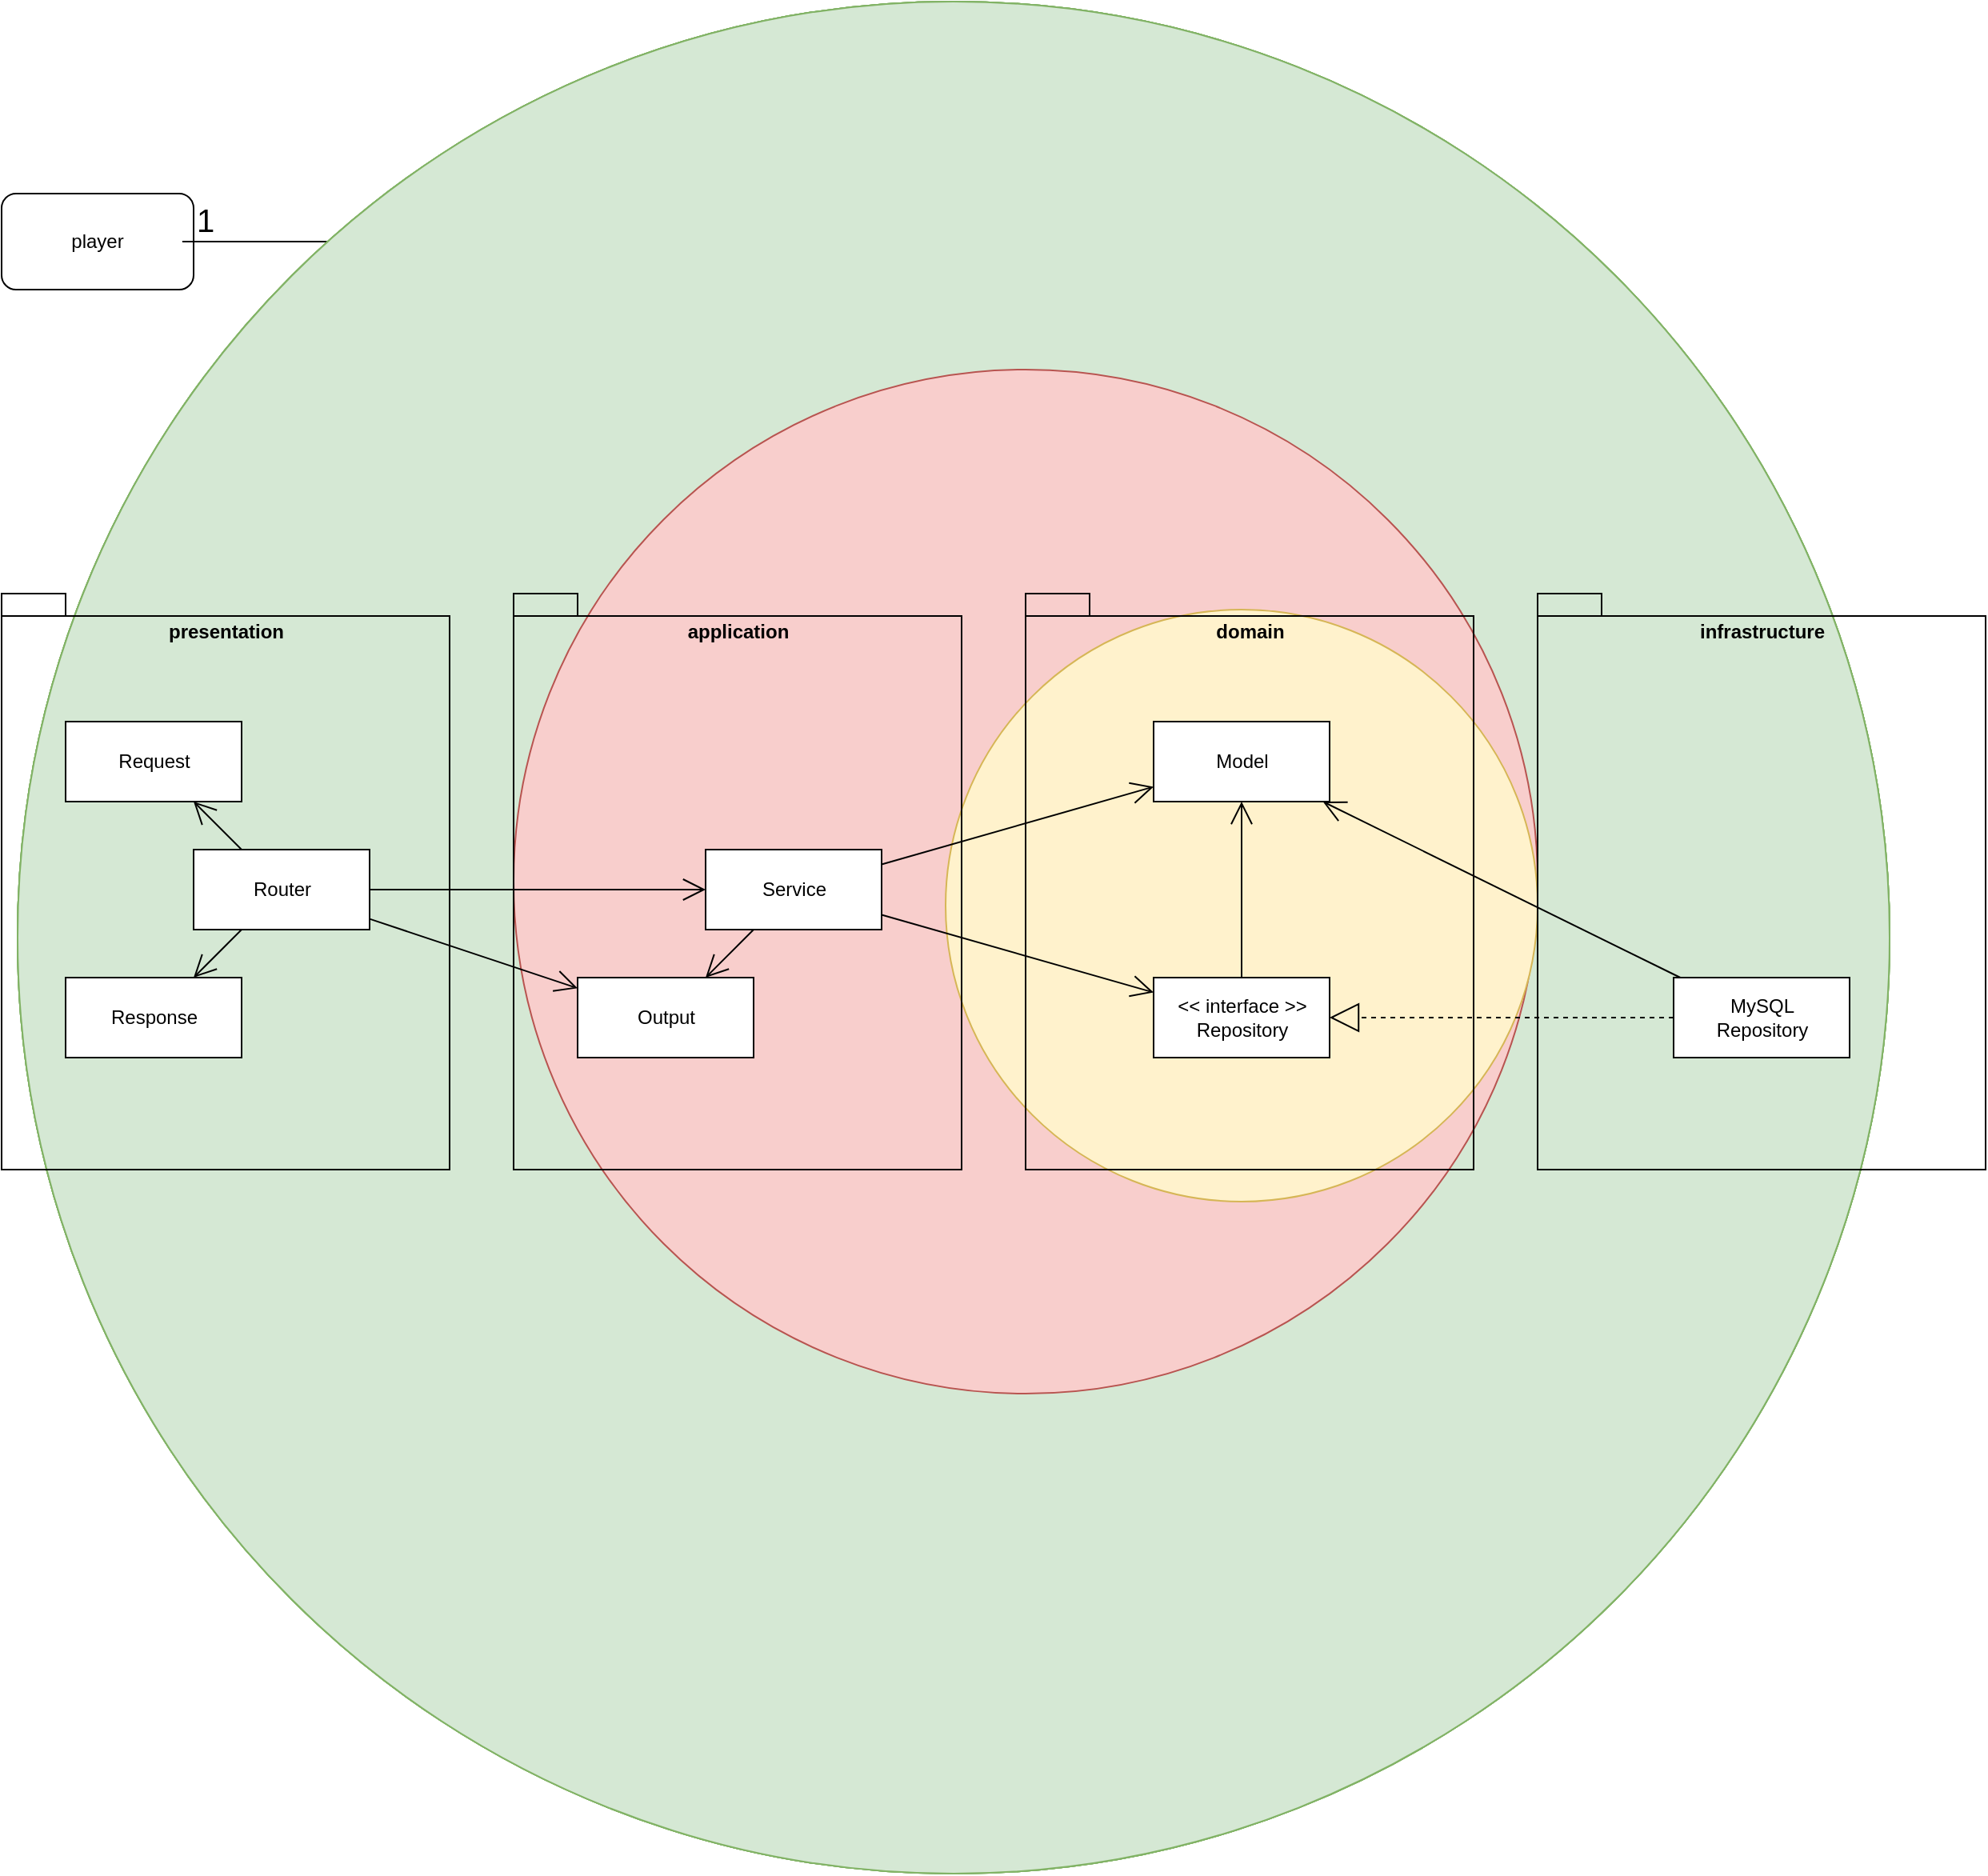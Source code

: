 <mxfile>
    <diagram id="ZFbX4tlXC18w0jeMoa2T" name="Page-1">
        <mxGraphModel dx="892" dy="299" grid="1" gridSize="10" guides="1" tooltips="1" connect="1" arrows="1" fold="1" page="1" pageScale="1" pageWidth="850" pageHeight="1100" math="0" shadow="0">
            <root>
                <mxCell id="0"/>
                <mxCell id="1" parent="0"/>
                <mxCell id="2" value="player" style="rounded=1;whiteSpace=wrap;html=1;" parent="1" vertex="1">
                    <mxGeometry x="10" y="130" width="120" height="60" as="geometry"/>
                </mxCell>
                <mxCell id="5" value="マス目" style="rounded=1;whiteSpace=wrap;html=1;" parent="1" vertex="1">
                    <mxGeometry x="850" y="210" width="120" height="60" as="geometry"/>
                </mxCell>
                <mxCell id="6" value="石" style="rounded=1;whiteSpace=wrap;html=1;" parent="1" vertex="1">
                    <mxGeometry x="850" y="320" width="120" height="60" as="geometry"/>
                </mxCell>
                <mxCell id="7" value="盤面" style="rounded=1;whiteSpace=wrap;html=1;" parent="1" vertex="1">
                    <mxGeometry x="620" y="210" width="120" height="60" as="geometry"/>
                </mxCell>
                <mxCell id="8" value="対戦（開始）" style="rounded=1;whiteSpace=wrap;html=1;" parent="1" vertex="1">
                    <mxGeometry x="250" y="130" width="120" height="60" as="geometry"/>
                </mxCell>
                <mxCell id="21" value="" style="edgeStyle=none;html=1;fontSize=20;endArrow=none;endFill=0;" parent="1" source="9" target="6" edge="1">
                    <mxGeometry relative="1" as="geometry"/>
                </mxCell>
                <mxCell id="9" value="白と黒がある" style="shape=note;whiteSpace=wrap;html=1;backgroundOutline=1;darkOpacity=0.05;fillColor=#ffe6cc;strokeColor=#d79b00;size=20;align=left;" parent="1" vertex="1">
                    <mxGeometry x="1000" y="310" width="110" height="80" as="geometry"/>
                </mxCell>
                <mxCell id="14" value="" style="endArrow=none;html=1;edgeStyle=orthogonalEdgeStyle;entryX=0;entryY=0.5;entryDx=0;entryDy=0;" parent="1" target="8" edge="1">
                    <mxGeometry relative="1" as="geometry">
                        <mxPoint x="130" y="160" as="sourcePoint"/>
                        <mxPoint x="280" y="190" as="targetPoint"/>
                        <Array as="points">
                            <mxPoint x="120" y="160"/>
                        </Array>
                    </mxGeometry>
                </mxCell>
                <mxCell id="15" value="1" style="edgeLabel;resizable=0;html=1;align=left;verticalAlign=bottom;fontSize=20;" parent="14" connectable="0" vertex="1">
                    <mxGeometry x="-1" relative="1" as="geometry"/>
                </mxCell>
                <mxCell id="16" value="&amp;nbsp;*&amp;nbsp;" style="edgeLabel;resizable=0;html=1;align=right;verticalAlign=bottom;fontStyle=1;fontSize=19;" parent="14" connectable="0" vertex="1">
                    <mxGeometry x="1" relative="1" as="geometry"/>
                </mxCell>
                <mxCell id="17" value="ターン" style="rounded=1;whiteSpace=wrap;html=1;" parent="1" vertex="1">
                    <mxGeometry x="440" y="130" width="120" height="60" as="geometry"/>
                </mxCell>
                <mxCell id="18" value="手" style="rounded=1;whiteSpace=wrap;html=1;" parent="1" vertex="1">
                    <mxGeometry x="630" y="50" width="120" height="60" as="geometry"/>
                </mxCell>
                <mxCell id="19" value="対戦結果" style="rounded=1;whiteSpace=wrap;html=1;" parent="1" vertex="1">
                    <mxGeometry x="250" y="280" width="120" height="60" as="geometry"/>
                </mxCell>
                <mxCell id="22" value="" style="endArrow=none;html=1;entryX=0.5;entryY=1;entryDx=0;entryDy=0;exitX=0.5;exitY=0;exitDx=0;exitDy=0;" parent="1" source="19" target="8" edge="1">
                    <mxGeometry relative="1" as="geometry">
                        <mxPoint x="200" y="230" as="sourcePoint"/>
                        <mxPoint x="320" y="230" as="targetPoint"/>
                    </mxGeometry>
                </mxCell>
                <mxCell id="23" value="0..1" style="edgeLabel;resizable=0;html=1;align=left;verticalAlign=bottom;fontSize=20;" parent="22" connectable="0" vertex="1">
                    <mxGeometry x="-1" relative="1" as="geometry"/>
                </mxCell>
                <mxCell id="24" value="1" style="edgeLabel;resizable=0;html=1;align=right;verticalAlign=bottom;fontStyle=1;fontSize=19;" parent="22" connectable="0" vertex="1">
                    <mxGeometry x="1" relative="1" as="geometry"/>
                </mxCell>
                <mxCell id="25" value="" style="endArrow=none;html=1;edgeStyle=orthogonalEdgeStyle;" parent="1" edge="1">
                    <mxGeometry relative="1" as="geometry">
                        <mxPoint x="380" y="160" as="sourcePoint"/>
                        <mxPoint x="440" y="160" as="targetPoint"/>
                        <Array as="points">
                            <mxPoint x="370" y="160"/>
                        </Array>
                    </mxGeometry>
                </mxCell>
                <mxCell id="26" value="1" style="edgeLabel;resizable=0;html=1;align=left;verticalAlign=bottom;fontSize=20;" parent="25" connectable="0" vertex="1">
                    <mxGeometry x="-1" relative="1" as="geometry"/>
                </mxCell>
                <mxCell id="27" value="&amp;nbsp;*&amp;nbsp;" style="edgeLabel;resizable=0;html=1;align=right;verticalAlign=bottom;fontStyle=1;fontSize=19;" parent="25" connectable="0" vertex="1">
                    <mxGeometry x="1" relative="1" as="geometry"/>
                </mxCell>
                <mxCell id="28" value="" style="endArrow=none;html=1;edgeStyle=orthogonalEdgeStyle;entryX=0;entryY=0.5;entryDx=0;entryDy=0;exitX=0.583;exitY=0;exitDx=0;exitDy=0;exitPerimeter=0;" parent="1" source="17" edge="1">
                    <mxGeometry relative="1" as="geometry">
                        <mxPoint x="510" y="79.55" as="sourcePoint"/>
                        <mxPoint x="630" y="79.55" as="targetPoint"/>
                        <Array as="points">
                            <mxPoint x="500" y="130"/>
                            <mxPoint x="500" y="80"/>
                        </Array>
                    </mxGeometry>
                </mxCell>
                <mxCell id="29" value="1" style="edgeLabel;resizable=0;html=1;align=left;verticalAlign=bottom;fontSize=20;" parent="28" connectable="0" vertex="1">
                    <mxGeometry x="-1" relative="1" as="geometry"/>
                </mxCell>
                <mxCell id="30" value="1&lt;span style=&quot;color: rgba(0, 0, 0, 0); font-family: monospace; font-size: 0px; font-weight: 400; text-align: start; background-color: rgb(251, 251, 251);&quot;&gt;%3CmxGraphModel%3E%3Croot%3E%3CmxCell%20id%3D%220%22%2F%3E%3CmxCell%20id%3D%221%22%20parent%3D%220%22%2F%3E%3CmxCell%20id%3D%222%22%20value%3D%22%22%20style%3D%22endArrow%3Dnone%3Bhtml%3D1%3BedgeStyle%3DorthogonalEdgeStyle%3BentryX%3D0%3BentryY%3D0.5%3BentryDx%3D0%3BentryDy%3D0%3B%22%20edge%3D%221%22%20parent%3D%221%22%3E%3CmxGeometry%20relative%3D%221%22%20as%3D%22geometry%22%3E%3CmxPoint%20x%3D%22130%22%20y%3D%22160%22%20as%3D%22sourcePoint%22%2F%3E%3CmxPoint%20x%3D%22250%22%20y%3D%22160%22%20as%3D%22targetPoint%22%2F%3E%3CArray%20as%3D%22points%22%3E%3CmxPoint%20x%3D%22120%22%20y%3D%22160%22%2F%3E%3C%2FArray%3E%3C%2FmxGeometry%3E%3C%2FmxCell%3E%3CmxCell%20id%3D%223%22%20value%3D%221%22%20style%3D%22edgeLabel%3Bresizable%3D0%3Bhtml%3D1%3Balign%3Dleft%3BverticalAlign%3Dbottom%3BfontSize%3D20%3B%22%20connectable%3D%220%22%20vertex%3D%221%22%20parent%3D%222%22%3E%3CmxGeometry%20x%3D%22-1%22%20relative%3D%221%22%20as%3D%22geometry%22%2F%3E%3C%2FmxCell%3E%3CmxCell%20id%3D%224%22%20value%3D%22%26amp%3Bnbsp%3B*%26amp%3Bnbsp%3B%22%20style%3D%22edgeLabel%3Bresizable%3D0%3Bhtml%3D1%3Balign%3Dright%3BverticalAlign%3Dbottom%3BfontStyle%3D1%3BfontSize%3D19%3B%22%20connectable%3D%220%22%20vertex%3D%221%22%20parent%3D%222%22%3E%3CmxGeometry%20x%3D%221%22%20relative%3D%221%22%20as%3D%22geometry%22%2F%3E%3C%2FmxCell%3E%3C%2Froot%3E%3C%2FmxGraphModel%3E&lt;/span&gt;" style="edgeLabel;resizable=0;html=1;align=right;verticalAlign=bottom;fontStyle=1;fontSize=19;" parent="28" connectable="0" vertex="1">
                    <mxGeometry x="1" relative="1" as="geometry"/>
                </mxCell>
                <mxCell id="31" value="" style="endArrow=none;html=1;edgeStyle=orthogonalEdgeStyle;entryX=0;entryY=0.5;entryDx=0;entryDy=0;exitX=0.5;exitY=1;exitDx=0;exitDy=0;" parent="1" source="17" edge="1">
                    <mxGeometry relative="1" as="geometry">
                        <mxPoint x="500" y="240" as="sourcePoint"/>
                        <mxPoint x="620" y="240" as="targetPoint"/>
                        <Array as="points">
                            <mxPoint x="490" y="190"/>
                            <mxPoint x="490" y="240"/>
                        </Array>
                    </mxGeometry>
                </mxCell>
                <mxCell id="32" value="1" style="edgeLabel;resizable=0;html=1;align=left;verticalAlign=bottom;fontSize=20;" parent="31" connectable="0" vertex="1">
                    <mxGeometry x="-1" relative="1" as="geometry"/>
                </mxCell>
                <mxCell id="33" value="1&lt;span style=&quot;color: rgba(0, 0, 0, 0); font-family: monospace; font-size: 0px; font-weight: 400; text-align: start; background-color: rgb(251, 251, 251);&quot;&gt;%3CmxGraphModel%3E%3Croot%3E%3CmxCell%20id%3D%220%22%2F%3E%3CmxCell%20id%3D%221%22%20parent%3D%220%22%2F%3E%3CmxCell%20id%3D%222%22%20value%3D%22%22%20style%3D%22endArrow%3Dnone%3Bhtml%3D1%3BedgeStyle%3DorthogonalEdgeStyle%3BentryX%3D0%3BentryY%3D0.5%3BentryDx%3D0%3BentryDy%3D0%3B%22%20edge%3D%221%22%20parent%3D%221%22%3E%3CmxGeometry%20relative%3D%221%22%20as%3D%22geometry%22%3E%3CmxPoint%20x%3D%22130%22%20y%3D%22160%22%20as%3D%22sourcePoint%22%2F%3E%3CmxPoint%20x%3D%22250%22%20y%3D%22160%22%20as%3D%22targetPoint%22%2F%3E%3CArray%20as%3D%22points%22%3E%3CmxPoint%20x%3D%22120%22%20y%3D%22160%22%2F%3E%3C%2FArray%3E%3C%2FmxGeometry%3E%3C%2FmxCell%3E%3CmxCell%20id%3D%223%22%20value%3D%221%22%20style%3D%22edgeLabel%3Bresizable%3D0%3Bhtml%3D1%3Balign%3Dleft%3BverticalAlign%3Dbottom%3BfontSize%3D20%3B%22%20connectable%3D%220%22%20vertex%3D%221%22%20parent%3D%222%22%3E%3CmxGeometry%20x%3D%22-1%22%20relative%3D%221%22%20as%3D%22geometry%22%2F%3E%3C%2FmxCell%3E%3CmxCell%20id%3D%224%22%20value%3D%22%26amp%3Bnbsp%3B*%26amp%3Bnbsp%3B%22%20style%3D%22edgeLabel%3Bresizable%3D0%3Bhtml%3D1%3Balign%3Dright%3BverticalAlign%3Dbottom%3BfontStyle%3D1%3BfontSize%3D19%3B%22%20connectable%3D%220%22%20vertex%3D%221%22%20parent%3D%222%22%3E%3CmxGeometry%20x%3D%221%22%20relative%3D%221%22%20as%3D%22geometry%22%2F%3E%3C%2FmxCell%3E%3C%2Froot%3E%3C%2FmxGraphModel%3E&lt;/span&gt;" style="edgeLabel;resizable=0;html=1;align=right;verticalAlign=bottom;fontStyle=1;fontSize=19;" parent="31" connectable="0" vertex="1">
                    <mxGeometry x="1" relative="1" as="geometry"/>
                </mxCell>
                <mxCell id="34" value="" style="endArrow=none;html=1;edgeStyle=orthogonalEdgeStyle;exitX=1;exitY=0.5;exitDx=0;exitDy=0;" parent="1" source="7" edge="1">
                    <mxGeometry relative="1" as="geometry">
                        <mxPoint x="750" y="250" as="sourcePoint"/>
                        <mxPoint x="850" y="250" as="targetPoint"/>
                        <Array as="points">
                            <mxPoint x="740" y="250"/>
                            <mxPoint x="850" y="250"/>
                        </Array>
                    </mxGeometry>
                </mxCell>
                <mxCell id="35" value="1" style="edgeLabel;resizable=0;html=1;align=left;verticalAlign=bottom;fontSize=20;" parent="34" connectable="0" vertex="1">
                    <mxGeometry x="-1" relative="1" as="geometry"/>
                </mxCell>
                <mxCell id="36" value="&amp;nbsp;*&amp;nbsp;" style="edgeLabel;resizable=0;html=1;align=right;verticalAlign=bottom;fontStyle=1;fontSize=19;" parent="34" connectable="0" vertex="1">
                    <mxGeometry x="1" relative="1" as="geometry"/>
                </mxCell>
                <mxCell id="37" value="" style="endArrow=none;html=1;entryX=0.5;entryY=0;entryDx=0;entryDy=0;exitX=0.5;exitY=1;exitDx=0;exitDy=0;" parent="1" source="5" target="6" edge="1">
                    <mxGeometry relative="1" as="geometry">
                        <mxPoint x="850" y="300" as="sourcePoint"/>
                        <mxPoint x="970" y="300" as="targetPoint"/>
                    </mxGeometry>
                </mxCell>
                <mxCell id="38" value="1" style="edgeLabel;resizable=0;html=1;align=left;verticalAlign=bottom;fontSize=20;" parent="37" connectable="0" vertex="1">
                    <mxGeometry x="-1" relative="1" as="geometry"/>
                </mxCell>
                <mxCell id="39" value="&amp;nbsp;*&amp;nbsp;" style="edgeLabel;resizable=0;html=1;align=right;verticalAlign=bottom;fontStyle=1;fontSize=19;" parent="37" connectable="0" vertex="1">
                    <mxGeometry x="1" relative="1" as="geometry"/>
                </mxCell>
                <mxCell id="40" value="" style="ellipse;whiteSpace=wrap;html=1;aspect=fixed;fillColor=#d5e8d4;strokeColor=#82b366;" vertex="1" parent="1">
                    <mxGeometry x="20" y="10" width="1170" height="1170" as="geometry"/>
                </mxCell>
                <mxCell id="41" value="" style="ellipse;whiteSpace=wrap;html=1;aspect=fixed;fillColor=#f8cecc;strokeColor=#b85450;" vertex="1" parent="1">
                    <mxGeometry x="330" y="240" width="640" height="640" as="geometry"/>
                </mxCell>
                <mxCell id="42" value="" style="ellipse;whiteSpace=wrap;html=1;aspect=fixed;fillColor=#fff2cc;strokeColor=#d6b656;" vertex="1" parent="1">
                    <mxGeometry x="600" y="390" width="370" height="370" as="geometry"/>
                </mxCell>
                <mxCell id="43" value="domain" style="shape=folder;fontStyle=1;spacingTop=10;tabWidth=40;tabHeight=14;tabPosition=left;html=1;verticalAlign=top;fillColor=none;" vertex="1" parent="1">
                    <mxGeometry x="650" y="380" width="280" height="360" as="geometry"/>
                </mxCell>
                <mxCell id="44" value="presentation" style="shape=folder;fontStyle=1;spacingTop=10;tabWidth=40;tabHeight=14;tabPosition=left;html=1;verticalAlign=top;fillColor=none;" vertex="1" parent="1">
                    <mxGeometry x="10" y="380" width="280" height="360" as="geometry"/>
                </mxCell>
                <mxCell id="45" value="application" style="shape=folder;fontStyle=1;spacingTop=10;tabWidth=40;tabHeight=14;tabPosition=left;html=1;verticalAlign=top;fillColor=none;" vertex="1" parent="1">
                    <mxGeometry x="330" y="380" width="280" height="360" as="geometry"/>
                </mxCell>
                <mxCell id="46" value="infrastructure" style="shape=folder;fontStyle=1;spacingTop=10;tabWidth=40;tabHeight=14;tabPosition=left;html=1;verticalAlign=top;fillColor=none;" vertex="1" parent="1">
                    <mxGeometry x="970" y="380" width="280" height="360" as="geometry"/>
                </mxCell>
                <mxCell id="47" value="Router" style="html=1;" vertex="1" parent="1">
                    <mxGeometry x="130" y="540" width="110" height="50" as="geometry"/>
                </mxCell>
                <mxCell id="48" value="Request" style="html=1;" vertex="1" parent="1">
                    <mxGeometry x="50" y="460" width="110" height="50" as="geometry"/>
                </mxCell>
                <mxCell id="49" value="Response" style="html=1;" vertex="1" parent="1">
                    <mxGeometry x="50" y="620" width="110" height="50" as="geometry"/>
                </mxCell>
                <mxCell id="50" value="Service" style="html=1;" vertex="1" parent="1">
                    <mxGeometry x="450" y="540" width="110" height="50" as="geometry"/>
                </mxCell>
                <mxCell id="51" value="Output" style="html=1;" vertex="1" parent="1">
                    <mxGeometry x="370" y="620" width="110" height="50" as="geometry"/>
                </mxCell>
                <mxCell id="52" value="" style="endArrow=open;endFill=1;endSize=12;html=1;" edge="1" parent="1" source="47" target="48">
                    <mxGeometry width="160" relative="1" as="geometry">
                        <mxPoint x="350" y="640" as="sourcePoint"/>
                        <mxPoint x="510" y="640" as="targetPoint"/>
                    </mxGeometry>
                </mxCell>
                <mxCell id="53" value="" style="endArrow=open;endFill=1;endSize=12;html=1;" edge="1" parent="1" source="47" target="49">
                    <mxGeometry width="160" relative="1" as="geometry">
                        <mxPoint x="155.556" y="560" as="sourcePoint"/>
                        <mxPoint x="124.444" y="520" as="targetPoint"/>
                    </mxGeometry>
                </mxCell>
                <mxCell id="54" value="" style="endArrow=open;endFill=1;endSize=12;html=1;" edge="1" parent="1" source="47" target="50">
                    <mxGeometry width="160" relative="1" as="geometry">
                        <mxPoint x="156.818" y="610" as="sourcePoint"/>
                        <mxPoint x="113.182" y="670" as="targetPoint"/>
                    </mxGeometry>
                </mxCell>
                <mxCell id="55" value="" style="endArrow=open;endFill=1;endSize=12;html=1;" edge="1" parent="1" source="47" target="51">
                    <mxGeometry width="160" relative="1" as="geometry">
                        <mxPoint x="230" y="583.382" as="sourcePoint"/>
                        <mxPoint x="460" y="576.618" as="targetPoint"/>
                    </mxGeometry>
                </mxCell>
                <mxCell id="56" value="" style="endArrow=open;endFill=1;endSize=12;html=1;" edge="1" parent="1" source="50" target="51">
                    <mxGeometry width="160" relative="1" as="geometry">
                        <mxPoint x="230" y="607.917" as="sourcePoint"/>
                        <mxPoint x="360" y="662.083" as="targetPoint"/>
                    </mxGeometry>
                </mxCell>
                <mxCell id="57" value="" style="endArrow=open;endFill=1;endSize=12;html=1;" edge="1" parent="1" source="50" target="61">
                    <mxGeometry width="160" relative="1" as="geometry">
                        <mxPoint x="570" y="597.407" as="sourcePoint"/>
                        <mxPoint x="730" y="662.593" as="targetPoint"/>
                    </mxGeometry>
                </mxCell>
                <mxCell id="58" value="Model" style="html=1;" vertex="1" parent="1">
                    <mxGeometry x="730" y="460" width="110" height="50" as="geometry"/>
                </mxCell>
                <mxCell id="59" value="" style="endArrow=open;endFill=1;endSize=12;html=1;" edge="1" parent="1" source="50" target="58">
                    <mxGeometry width="160" relative="1" as="geometry">
                        <mxPoint x="570" y="582.857" as="sourcePoint"/>
                        <mxPoint x="1020" y="647.143" as="targetPoint"/>
                    </mxGeometry>
                </mxCell>
                <mxCell id="60" value="MySQL&lt;br&gt;Repository" style="html=1;" vertex="1" parent="1">
                    <mxGeometry x="1055" y="620" width="110" height="50" as="geometry"/>
                </mxCell>
                <mxCell id="61" value="&amp;lt;&amp;lt; interface &amp;gt;&amp;gt;&lt;br&gt;Repository" style="html=1;" vertex="1" parent="1">
                    <mxGeometry x="730" y="620" width="110" height="50" as="geometry"/>
                </mxCell>
                <mxCell id="62" value="" style="endArrow=open;endFill=1;endSize=12;html=1;" edge="1" parent="1" source="61" target="58">
                    <mxGeometry width="160" relative="1" as="geometry">
                        <mxPoint x="1020" y="495" as="sourcePoint"/>
                        <mxPoint x="850" y="495" as="targetPoint"/>
                    </mxGeometry>
                </mxCell>
                <mxCell id="63" value="" style="endArrow=block;endSize=16;endFill=0;html=1;dashed=1;" edge="1" parent="1" source="60" target="61">
                    <mxGeometry width="160" relative="1" as="geometry">
                        <mxPoint x="720" y="540" as="sourcePoint"/>
                        <mxPoint x="880" y="540" as="targetPoint"/>
                    </mxGeometry>
                </mxCell>
                <mxCell id="64" value="" style="endArrow=open;endFill=1;endSize=12;html=1;" edge="1" parent="1" source="60" target="58">
                    <mxGeometry width="160" relative="1" as="geometry">
                        <mxPoint x="795" y="630" as="sourcePoint"/>
                        <mxPoint x="795" y="520" as="targetPoint"/>
                    </mxGeometry>
                </mxCell>
                <mxCell id="65" value="" style="ellipse;whiteSpace=wrap;html=1;aspect=fixed;fillColor=#d5e8d4;strokeColor=#82b366;" vertex="1" parent="1">
                    <mxGeometry x="20" y="10" width="1170" height="1170" as="geometry"/>
                </mxCell>
                <mxCell id="66" value="" style="ellipse;whiteSpace=wrap;html=1;aspect=fixed;fillColor=#f8cecc;strokeColor=#b85450;" vertex="1" parent="1">
                    <mxGeometry x="330" y="240" width="640" height="640" as="geometry"/>
                </mxCell>
                <mxCell id="67" value="" style="ellipse;whiteSpace=wrap;html=1;aspect=fixed;fillColor=#fff2cc;strokeColor=#d6b656;" vertex="1" parent="1">
                    <mxGeometry x="600" y="390" width="370" height="370" as="geometry"/>
                </mxCell>
                <mxCell id="68" value="domain" style="shape=folder;fontStyle=1;spacingTop=10;tabWidth=40;tabHeight=14;tabPosition=left;html=1;verticalAlign=top;fillColor=none;" vertex="1" parent="1">
                    <mxGeometry x="650" y="380" width="280" height="360" as="geometry"/>
                </mxCell>
                <mxCell id="69" value="presentation" style="shape=folder;fontStyle=1;spacingTop=10;tabWidth=40;tabHeight=14;tabPosition=left;html=1;verticalAlign=top;fillColor=none;" vertex="1" parent="1">
                    <mxGeometry x="10" y="380" width="280" height="360" as="geometry"/>
                </mxCell>
                <mxCell id="70" value="application" style="shape=folder;fontStyle=1;spacingTop=10;tabWidth=40;tabHeight=14;tabPosition=left;html=1;verticalAlign=top;fillColor=none;" vertex="1" parent="1">
                    <mxGeometry x="330" y="380" width="280" height="360" as="geometry"/>
                </mxCell>
                <mxCell id="71" value="infrastructure" style="shape=folder;fontStyle=1;spacingTop=10;tabWidth=40;tabHeight=14;tabPosition=left;html=1;verticalAlign=top;fillColor=none;" vertex="1" parent="1">
                    <mxGeometry x="970" y="380" width="280" height="360" as="geometry"/>
                </mxCell>
                <mxCell id="72" value="Router" style="html=1;" vertex="1" parent="1">
                    <mxGeometry x="130" y="540" width="110" height="50" as="geometry"/>
                </mxCell>
                <mxCell id="73" value="Request" style="html=1;" vertex="1" parent="1">
                    <mxGeometry x="50" y="460" width="110" height="50" as="geometry"/>
                </mxCell>
                <mxCell id="74" value="Response" style="html=1;" vertex="1" parent="1">
                    <mxGeometry x="50" y="620" width="110" height="50" as="geometry"/>
                </mxCell>
                <mxCell id="75" value="Service" style="html=1;" vertex="1" parent="1">
                    <mxGeometry x="450" y="540" width="110" height="50" as="geometry"/>
                </mxCell>
                <mxCell id="76" value="Output" style="html=1;" vertex="1" parent="1">
                    <mxGeometry x="370" y="620" width="110" height="50" as="geometry"/>
                </mxCell>
                <mxCell id="77" value="" style="endArrow=open;endFill=1;endSize=12;html=1;" edge="1" parent="1" source="72" target="73">
                    <mxGeometry width="160" relative="1" as="geometry">
                        <mxPoint x="350" y="640" as="sourcePoint"/>
                        <mxPoint x="510" y="640" as="targetPoint"/>
                    </mxGeometry>
                </mxCell>
                <mxCell id="78" value="" style="endArrow=open;endFill=1;endSize=12;html=1;" edge="1" parent="1" source="72" target="74">
                    <mxGeometry width="160" relative="1" as="geometry">
                        <mxPoint x="155.556" y="560" as="sourcePoint"/>
                        <mxPoint x="124.444" y="520" as="targetPoint"/>
                    </mxGeometry>
                </mxCell>
                <mxCell id="79" value="" style="endArrow=open;endFill=1;endSize=12;html=1;" edge="1" parent="1" source="72" target="75">
                    <mxGeometry width="160" relative="1" as="geometry">
                        <mxPoint x="156.818" y="610" as="sourcePoint"/>
                        <mxPoint x="113.182" y="670" as="targetPoint"/>
                    </mxGeometry>
                </mxCell>
                <mxCell id="80" value="" style="endArrow=open;endFill=1;endSize=12;html=1;" edge="1" parent="1" source="72" target="76">
                    <mxGeometry width="160" relative="1" as="geometry">
                        <mxPoint x="230" y="583.382" as="sourcePoint"/>
                        <mxPoint x="460" y="576.618" as="targetPoint"/>
                    </mxGeometry>
                </mxCell>
                <mxCell id="81" value="" style="endArrow=open;endFill=1;endSize=12;html=1;" edge="1" parent="1" source="75" target="76">
                    <mxGeometry width="160" relative="1" as="geometry">
                        <mxPoint x="230" y="607.917" as="sourcePoint"/>
                        <mxPoint x="360" y="662.083" as="targetPoint"/>
                    </mxGeometry>
                </mxCell>
                <mxCell id="82" value="" style="endArrow=open;endFill=1;endSize=12;html=1;" edge="1" parent="1" source="75" target="86">
                    <mxGeometry width="160" relative="1" as="geometry">
                        <mxPoint x="570" y="597.407" as="sourcePoint"/>
                        <mxPoint x="730" y="662.593" as="targetPoint"/>
                    </mxGeometry>
                </mxCell>
                <mxCell id="83" value="Model" style="html=1;" vertex="1" parent="1">
                    <mxGeometry x="730" y="460" width="110" height="50" as="geometry"/>
                </mxCell>
                <mxCell id="84" value="" style="endArrow=open;endFill=1;endSize=12;html=1;" edge="1" parent="1" source="75" target="83">
                    <mxGeometry width="160" relative="1" as="geometry">
                        <mxPoint x="570" y="582.857" as="sourcePoint"/>
                        <mxPoint x="1020" y="647.143" as="targetPoint"/>
                    </mxGeometry>
                </mxCell>
                <mxCell id="85" value="MySQL&lt;br&gt;Repository" style="html=1;" vertex="1" parent="1">
                    <mxGeometry x="1055" y="620" width="110" height="50" as="geometry"/>
                </mxCell>
                <mxCell id="86" value="&amp;lt;&amp;lt; interface &amp;gt;&amp;gt;&lt;br&gt;Repository" style="html=1;" vertex="1" parent="1">
                    <mxGeometry x="730" y="620" width="110" height="50" as="geometry"/>
                </mxCell>
                <mxCell id="87" value="" style="endArrow=open;endFill=1;endSize=12;html=1;" edge="1" parent="1" source="86" target="83">
                    <mxGeometry width="160" relative="1" as="geometry">
                        <mxPoint x="1020" y="495" as="sourcePoint"/>
                        <mxPoint x="850" y="495" as="targetPoint"/>
                    </mxGeometry>
                </mxCell>
                <mxCell id="88" value="" style="endArrow=block;endSize=16;endFill=0;html=1;dashed=1;" edge="1" parent="1" source="85" target="86">
                    <mxGeometry width="160" relative="1" as="geometry">
                        <mxPoint x="720" y="540" as="sourcePoint"/>
                        <mxPoint x="880" y="540" as="targetPoint"/>
                    </mxGeometry>
                </mxCell>
                <mxCell id="89" value="" style="endArrow=open;endFill=1;endSize=12;html=1;" edge="1" parent="1" source="85" target="83">
                    <mxGeometry width="160" relative="1" as="geometry">
                        <mxPoint x="795" y="630" as="sourcePoint"/>
                        <mxPoint x="795" y="520" as="targetPoint"/>
                    </mxGeometry>
                </mxCell>
                <mxCell id="90" value="" style="ellipse;whiteSpace=wrap;html=1;aspect=fixed;fillColor=#d5e8d4;strokeColor=#82b366;" vertex="1" parent="1">
                    <mxGeometry x="20" y="10" width="1170" height="1170" as="geometry"/>
                </mxCell>
                <mxCell id="91" value="" style="ellipse;whiteSpace=wrap;html=1;aspect=fixed;fillColor=#f8cecc;strokeColor=#b85450;" vertex="1" parent="1">
                    <mxGeometry x="330" y="240" width="640" height="640" as="geometry"/>
                </mxCell>
                <mxCell id="92" value="" style="ellipse;whiteSpace=wrap;html=1;aspect=fixed;fillColor=#fff2cc;strokeColor=#d6b656;" vertex="1" parent="1">
                    <mxGeometry x="600" y="390" width="370" height="370" as="geometry"/>
                </mxCell>
                <mxCell id="93" value="domain" style="shape=folder;fontStyle=1;spacingTop=10;tabWidth=40;tabHeight=14;tabPosition=left;html=1;verticalAlign=top;fillColor=none;" vertex="1" parent="1">
                    <mxGeometry x="650" y="380" width="280" height="360" as="geometry"/>
                </mxCell>
                <mxCell id="94" value="presentation" style="shape=folder;fontStyle=1;spacingTop=10;tabWidth=40;tabHeight=14;tabPosition=left;html=1;verticalAlign=top;fillColor=none;" vertex="1" parent="1">
                    <mxGeometry x="10" y="380" width="280" height="360" as="geometry"/>
                </mxCell>
                <mxCell id="95" value="application" style="shape=folder;fontStyle=1;spacingTop=10;tabWidth=40;tabHeight=14;tabPosition=left;html=1;verticalAlign=top;fillColor=none;" vertex="1" parent="1">
                    <mxGeometry x="330" y="380" width="280" height="360" as="geometry"/>
                </mxCell>
                <mxCell id="96" value="infrastructure" style="shape=folder;fontStyle=1;spacingTop=10;tabWidth=40;tabHeight=14;tabPosition=left;html=1;verticalAlign=top;fillColor=none;" vertex="1" parent="1">
                    <mxGeometry x="970" y="380" width="280" height="360" as="geometry"/>
                </mxCell>
                <mxCell id="97" value="Router" style="html=1;" vertex="1" parent="1">
                    <mxGeometry x="130" y="540" width="110" height="50" as="geometry"/>
                </mxCell>
                <mxCell id="98" value="Request" style="html=1;" vertex="1" parent="1">
                    <mxGeometry x="50" y="460" width="110" height="50" as="geometry"/>
                </mxCell>
                <mxCell id="99" value="Response" style="html=1;" vertex="1" parent="1">
                    <mxGeometry x="50" y="620" width="110" height="50" as="geometry"/>
                </mxCell>
                <mxCell id="100" value="Service" style="html=1;" vertex="1" parent="1">
                    <mxGeometry x="450" y="540" width="110" height="50" as="geometry"/>
                </mxCell>
                <mxCell id="101" value="Output" style="html=1;" vertex="1" parent="1">
                    <mxGeometry x="370" y="620" width="110" height="50" as="geometry"/>
                </mxCell>
                <mxCell id="102" value="" style="endArrow=open;endFill=1;endSize=12;html=1;" edge="1" parent="1" source="97" target="98">
                    <mxGeometry width="160" relative="1" as="geometry">
                        <mxPoint x="350" y="640" as="sourcePoint"/>
                        <mxPoint x="510" y="640" as="targetPoint"/>
                    </mxGeometry>
                </mxCell>
                <mxCell id="103" value="" style="endArrow=open;endFill=1;endSize=12;html=1;" edge="1" parent="1" source="97" target="99">
                    <mxGeometry width="160" relative="1" as="geometry">
                        <mxPoint x="155.556" y="560" as="sourcePoint"/>
                        <mxPoint x="124.444" y="520" as="targetPoint"/>
                    </mxGeometry>
                </mxCell>
                <mxCell id="104" value="" style="endArrow=open;endFill=1;endSize=12;html=1;" edge="1" parent="1" source="97" target="100">
                    <mxGeometry width="160" relative="1" as="geometry">
                        <mxPoint x="156.818" y="610" as="sourcePoint"/>
                        <mxPoint x="113.182" y="670" as="targetPoint"/>
                    </mxGeometry>
                </mxCell>
                <mxCell id="105" value="" style="endArrow=open;endFill=1;endSize=12;html=1;" edge="1" parent="1" source="97" target="101">
                    <mxGeometry width="160" relative="1" as="geometry">
                        <mxPoint x="230" y="583.382" as="sourcePoint"/>
                        <mxPoint x="460" y="576.618" as="targetPoint"/>
                    </mxGeometry>
                </mxCell>
                <mxCell id="106" value="" style="endArrow=open;endFill=1;endSize=12;html=1;" edge="1" parent="1" source="100" target="101">
                    <mxGeometry width="160" relative="1" as="geometry">
                        <mxPoint x="230" y="607.917" as="sourcePoint"/>
                        <mxPoint x="360" y="662.083" as="targetPoint"/>
                    </mxGeometry>
                </mxCell>
                <mxCell id="107" value="" style="endArrow=open;endFill=1;endSize=12;html=1;" edge="1" parent="1" source="100" target="111">
                    <mxGeometry width="160" relative="1" as="geometry">
                        <mxPoint x="570" y="597.407" as="sourcePoint"/>
                        <mxPoint x="730" y="662.593" as="targetPoint"/>
                    </mxGeometry>
                </mxCell>
                <mxCell id="108" value="Model" style="html=1;" vertex="1" parent="1">
                    <mxGeometry x="730" y="460" width="110" height="50" as="geometry"/>
                </mxCell>
                <mxCell id="109" value="" style="endArrow=open;endFill=1;endSize=12;html=1;" edge="1" parent="1" source="100" target="108">
                    <mxGeometry width="160" relative="1" as="geometry">
                        <mxPoint x="570" y="582.857" as="sourcePoint"/>
                        <mxPoint x="1020" y="647.143" as="targetPoint"/>
                    </mxGeometry>
                </mxCell>
                <mxCell id="110" value="MySQL&lt;br&gt;Repository" style="html=1;" vertex="1" parent="1">
                    <mxGeometry x="1055" y="620" width="110" height="50" as="geometry"/>
                </mxCell>
                <mxCell id="111" value="&amp;lt;&amp;lt; interface &amp;gt;&amp;gt;&lt;br&gt;Repository" style="html=1;" vertex="1" parent="1">
                    <mxGeometry x="730" y="620" width="110" height="50" as="geometry"/>
                </mxCell>
                <mxCell id="112" value="" style="endArrow=open;endFill=1;endSize=12;html=1;" edge="1" parent="1" source="111" target="108">
                    <mxGeometry width="160" relative="1" as="geometry">
                        <mxPoint x="1020" y="495" as="sourcePoint"/>
                        <mxPoint x="850" y="495" as="targetPoint"/>
                    </mxGeometry>
                </mxCell>
                <mxCell id="113" value="" style="endArrow=block;endSize=16;endFill=0;html=1;dashed=1;" edge="1" parent="1" source="110" target="111">
                    <mxGeometry width="160" relative="1" as="geometry">
                        <mxPoint x="720" y="540" as="sourcePoint"/>
                        <mxPoint x="880" y="540" as="targetPoint"/>
                    </mxGeometry>
                </mxCell>
                <mxCell id="114" value="" style="endArrow=open;endFill=1;endSize=12;html=1;" edge="1" parent="1" source="110" target="108">
                    <mxGeometry width="160" relative="1" as="geometry">
                        <mxPoint x="795" y="630" as="sourcePoint"/>
                        <mxPoint x="795" y="520" as="targetPoint"/>
                    </mxGeometry>
                </mxCell>
                <mxCell id="115" value="" style="ellipse;whiteSpace=wrap;html=1;aspect=fixed;fillColor=#d5e8d4;strokeColor=#82b366;" vertex="1" parent="1">
                    <mxGeometry x="20" y="10" width="1170" height="1170" as="geometry"/>
                </mxCell>
                <mxCell id="116" value="" style="ellipse;whiteSpace=wrap;html=1;aspect=fixed;fillColor=#f8cecc;strokeColor=#b85450;" vertex="1" parent="1">
                    <mxGeometry x="330" y="240" width="640" height="640" as="geometry"/>
                </mxCell>
                <mxCell id="117" value="" style="ellipse;whiteSpace=wrap;html=1;aspect=fixed;fillColor=#fff2cc;strokeColor=#d6b656;" vertex="1" parent="1">
                    <mxGeometry x="600" y="390" width="370" height="370" as="geometry"/>
                </mxCell>
                <mxCell id="118" value="domain" style="shape=folder;fontStyle=1;spacingTop=10;tabWidth=40;tabHeight=14;tabPosition=left;html=1;verticalAlign=top;fillColor=none;" vertex="1" parent="1">
                    <mxGeometry x="650" y="380" width="280" height="360" as="geometry"/>
                </mxCell>
                <mxCell id="119" value="presentation" style="shape=folder;fontStyle=1;spacingTop=10;tabWidth=40;tabHeight=14;tabPosition=left;html=1;verticalAlign=top;fillColor=none;" vertex="1" parent="1">
                    <mxGeometry x="10" y="380" width="280" height="360" as="geometry"/>
                </mxCell>
                <mxCell id="120" value="application" style="shape=folder;fontStyle=1;spacingTop=10;tabWidth=40;tabHeight=14;tabPosition=left;html=1;verticalAlign=top;fillColor=none;" vertex="1" parent="1">
                    <mxGeometry x="330" y="380" width="280" height="360" as="geometry"/>
                </mxCell>
                <mxCell id="121" value="infrastructure" style="shape=folder;fontStyle=1;spacingTop=10;tabWidth=40;tabHeight=14;tabPosition=left;html=1;verticalAlign=top;fillColor=none;" vertex="1" parent="1">
                    <mxGeometry x="970" y="380" width="280" height="360" as="geometry"/>
                </mxCell>
                <mxCell id="122" value="Router" style="html=1;" vertex="1" parent="1">
                    <mxGeometry x="130" y="540" width="110" height="50" as="geometry"/>
                </mxCell>
                <mxCell id="123" value="Request" style="html=1;" vertex="1" parent="1">
                    <mxGeometry x="50" y="460" width="110" height="50" as="geometry"/>
                </mxCell>
                <mxCell id="124" value="Response" style="html=1;" vertex="1" parent="1">
                    <mxGeometry x="50" y="620" width="110" height="50" as="geometry"/>
                </mxCell>
                <mxCell id="125" value="Service" style="html=1;" vertex="1" parent="1">
                    <mxGeometry x="450" y="540" width="110" height="50" as="geometry"/>
                </mxCell>
                <mxCell id="126" value="Output" style="html=1;" vertex="1" parent="1">
                    <mxGeometry x="370" y="620" width="110" height="50" as="geometry"/>
                </mxCell>
                <mxCell id="127" value="" style="endArrow=open;endFill=1;endSize=12;html=1;" edge="1" parent="1" source="122" target="123">
                    <mxGeometry width="160" relative="1" as="geometry">
                        <mxPoint x="350" y="640" as="sourcePoint"/>
                        <mxPoint x="510" y="640" as="targetPoint"/>
                    </mxGeometry>
                </mxCell>
                <mxCell id="128" value="" style="endArrow=open;endFill=1;endSize=12;html=1;" edge="1" parent="1" source="122" target="124">
                    <mxGeometry width="160" relative="1" as="geometry">
                        <mxPoint x="155.556" y="560" as="sourcePoint"/>
                        <mxPoint x="124.444" y="520" as="targetPoint"/>
                    </mxGeometry>
                </mxCell>
                <mxCell id="129" value="" style="endArrow=open;endFill=1;endSize=12;html=1;" edge="1" parent="1" source="122" target="125">
                    <mxGeometry width="160" relative="1" as="geometry">
                        <mxPoint x="156.818" y="610" as="sourcePoint"/>
                        <mxPoint x="113.182" y="670" as="targetPoint"/>
                    </mxGeometry>
                </mxCell>
                <mxCell id="130" value="" style="endArrow=open;endFill=1;endSize=12;html=1;" edge="1" parent="1" source="122" target="126">
                    <mxGeometry width="160" relative="1" as="geometry">
                        <mxPoint x="230" y="583.382" as="sourcePoint"/>
                        <mxPoint x="460" y="576.618" as="targetPoint"/>
                    </mxGeometry>
                </mxCell>
                <mxCell id="131" value="" style="endArrow=open;endFill=1;endSize=12;html=1;" edge="1" parent="1" source="125" target="126">
                    <mxGeometry width="160" relative="1" as="geometry">
                        <mxPoint x="230" y="607.917" as="sourcePoint"/>
                        <mxPoint x="360" y="662.083" as="targetPoint"/>
                    </mxGeometry>
                </mxCell>
                <mxCell id="132" value="" style="endArrow=open;endFill=1;endSize=12;html=1;" edge="1" parent="1" source="125" target="136">
                    <mxGeometry width="160" relative="1" as="geometry">
                        <mxPoint x="570" y="597.407" as="sourcePoint"/>
                        <mxPoint x="730" y="662.593" as="targetPoint"/>
                    </mxGeometry>
                </mxCell>
                <mxCell id="133" value="Model" style="html=1;" vertex="1" parent="1">
                    <mxGeometry x="730" y="460" width="110" height="50" as="geometry"/>
                </mxCell>
                <mxCell id="134" value="" style="endArrow=open;endFill=1;endSize=12;html=1;" edge="1" parent="1" source="125" target="133">
                    <mxGeometry width="160" relative="1" as="geometry">
                        <mxPoint x="570" y="582.857" as="sourcePoint"/>
                        <mxPoint x="1020" y="647.143" as="targetPoint"/>
                    </mxGeometry>
                </mxCell>
                <mxCell id="135" value="MySQL&lt;br&gt;Repository" style="html=1;" vertex="1" parent="1">
                    <mxGeometry x="1055" y="620" width="110" height="50" as="geometry"/>
                </mxCell>
                <mxCell id="136" value="&amp;lt;&amp;lt; interface &amp;gt;&amp;gt;&lt;br&gt;Repository" style="html=1;" vertex="1" parent="1">
                    <mxGeometry x="730" y="620" width="110" height="50" as="geometry"/>
                </mxCell>
                <mxCell id="137" value="" style="endArrow=open;endFill=1;endSize=12;html=1;" edge="1" parent="1" source="136" target="133">
                    <mxGeometry width="160" relative="1" as="geometry">
                        <mxPoint x="1020" y="495" as="sourcePoint"/>
                        <mxPoint x="850" y="495" as="targetPoint"/>
                    </mxGeometry>
                </mxCell>
                <mxCell id="138" value="" style="endArrow=block;endSize=16;endFill=0;html=1;dashed=1;" edge="1" parent="1" source="135" target="136">
                    <mxGeometry width="160" relative="1" as="geometry">
                        <mxPoint x="720" y="540" as="sourcePoint"/>
                        <mxPoint x="880" y="540" as="targetPoint"/>
                    </mxGeometry>
                </mxCell>
                <mxCell id="139" value="" style="endArrow=open;endFill=1;endSize=12;html=1;" edge="1" parent="1" source="135" target="133">
                    <mxGeometry width="160" relative="1" as="geometry">
                        <mxPoint x="795" y="630" as="sourcePoint"/>
                        <mxPoint x="795" y="520" as="targetPoint"/>
                    </mxGeometry>
                </mxCell>
                <mxCell id="140" value="" style="ellipse;whiteSpace=wrap;html=1;aspect=fixed;fillColor=#d5e8d4;strokeColor=#82b366;" vertex="1" parent="1">
                    <mxGeometry x="20" y="10" width="1170" height="1170" as="geometry"/>
                </mxCell>
                <mxCell id="141" value="" style="ellipse;whiteSpace=wrap;html=1;aspect=fixed;fillColor=#f8cecc;strokeColor=#b85450;" vertex="1" parent="1">
                    <mxGeometry x="330" y="240" width="640" height="640" as="geometry"/>
                </mxCell>
                <mxCell id="142" value="" style="ellipse;whiteSpace=wrap;html=1;aspect=fixed;fillColor=#fff2cc;strokeColor=#d6b656;" vertex="1" parent="1">
                    <mxGeometry x="600" y="390" width="370" height="370" as="geometry"/>
                </mxCell>
                <mxCell id="143" value="domain" style="shape=folder;fontStyle=1;spacingTop=10;tabWidth=40;tabHeight=14;tabPosition=left;html=1;verticalAlign=top;fillColor=none;" vertex="1" parent="1">
                    <mxGeometry x="650" y="380" width="280" height="360" as="geometry"/>
                </mxCell>
                <mxCell id="144" value="presentation" style="shape=folder;fontStyle=1;spacingTop=10;tabWidth=40;tabHeight=14;tabPosition=left;html=1;verticalAlign=top;fillColor=none;" vertex="1" parent="1">
                    <mxGeometry x="10" y="380" width="280" height="360" as="geometry"/>
                </mxCell>
                <mxCell id="145" value="application" style="shape=folder;fontStyle=1;spacingTop=10;tabWidth=40;tabHeight=14;tabPosition=left;html=1;verticalAlign=top;fillColor=none;" vertex="1" parent="1">
                    <mxGeometry x="330" y="380" width="280" height="360" as="geometry"/>
                </mxCell>
                <mxCell id="146" value="infrastructure" style="shape=folder;fontStyle=1;spacingTop=10;tabWidth=40;tabHeight=14;tabPosition=left;html=1;verticalAlign=top;fillColor=none;" vertex="1" parent="1">
                    <mxGeometry x="970" y="380" width="280" height="360" as="geometry"/>
                </mxCell>
                <mxCell id="147" value="Router" style="html=1;" vertex="1" parent="1">
                    <mxGeometry x="130" y="540" width="110" height="50" as="geometry"/>
                </mxCell>
                <mxCell id="148" value="Request" style="html=1;" vertex="1" parent="1">
                    <mxGeometry x="50" y="460" width="110" height="50" as="geometry"/>
                </mxCell>
                <mxCell id="149" value="Response" style="html=1;" vertex="1" parent="1">
                    <mxGeometry x="50" y="620" width="110" height="50" as="geometry"/>
                </mxCell>
                <mxCell id="150" value="Service" style="html=1;" vertex="1" parent="1">
                    <mxGeometry x="450" y="540" width="110" height="50" as="geometry"/>
                </mxCell>
                <mxCell id="151" value="Output" style="html=1;" vertex="1" parent="1">
                    <mxGeometry x="370" y="620" width="110" height="50" as="geometry"/>
                </mxCell>
                <mxCell id="152" value="" style="endArrow=open;endFill=1;endSize=12;html=1;" edge="1" parent="1" source="147" target="148">
                    <mxGeometry width="160" relative="1" as="geometry">
                        <mxPoint x="350" y="640" as="sourcePoint"/>
                        <mxPoint x="510" y="640" as="targetPoint"/>
                    </mxGeometry>
                </mxCell>
                <mxCell id="153" value="" style="endArrow=open;endFill=1;endSize=12;html=1;" edge="1" parent="1" source="147" target="149">
                    <mxGeometry width="160" relative="1" as="geometry">
                        <mxPoint x="155.556" y="560" as="sourcePoint"/>
                        <mxPoint x="124.444" y="520" as="targetPoint"/>
                    </mxGeometry>
                </mxCell>
                <mxCell id="154" value="" style="endArrow=open;endFill=1;endSize=12;html=1;" edge="1" parent="1" source="147" target="150">
                    <mxGeometry width="160" relative="1" as="geometry">
                        <mxPoint x="156.818" y="610" as="sourcePoint"/>
                        <mxPoint x="113.182" y="670" as="targetPoint"/>
                    </mxGeometry>
                </mxCell>
                <mxCell id="155" value="" style="endArrow=open;endFill=1;endSize=12;html=1;" edge="1" parent="1" source="147" target="151">
                    <mxGeometry width="160" relative="1" as="geometry">
                        <mxPoint x="230" y="583.382" as="sourcePoint"/>
                        <mxPoint x="460" y="576.618" as="targetPoint"/>
                    </mxGeometry>
                </mxCell>
                <mxCell id="156" value="" style="endArrow=open;endFill=1;endSize=12;html=1;" edge="1" parent="1" source="150" target="151">
                    <mxGeometry width="160" relative="1" as="geometry">
                        <mxPoint x="230" y="607.917" as="sourcePoint"/>
                        <mxPoint x="360" y="662.083" as="targetPoint"/>
                    </mxGeometry>
                </mxCell>
                <mxCell id="157" value="" style="endArrow=open;endFill=1;endSize=12;html=1;" edge="1" parent="1" source="150" target="161">
                    <mxGeometry width="160" relative="1" as="geometry">
                        <mxPoint x="570" y="597.407" as="sourcePoint"/>
                        <mxPoint x="730" y="662.593" as="targetPoint"/>
                    </mxGeometry>
                </mxCell>
                <mxCell id="158" value="Model" style="html=1;" vertex="1" parent="1">
                    <mxGeometry x="730" y="460" width="110" height="50" as="geometry"/>
                </mxCell>
                <mxCell id="159" value="" style="endArrow=open;endFill=1;endSize=12;html=1;" edge="1" parent="1" source="150" target="158">
                    <mxGeometry width="160" relative="1" as="geometry">
                        <mxPoint x="570" y="582.857" as="sourcePoint"/>
                        <mxPoint x="1020" y="647.143" as="targetPoint"/>
                    </mxGeometry>
                </mxCell>
                <mxCell id="160" value="MySQL&lt;br&gt;Repository" style="html=1;" vertex="1" parent="1">
                    <mxGeometry x="1055" y="620" width="110" height="50" as="geometry"/>
                </mxCell>
                <mxCell id="161" value="&amp;lt;&amp;lt; interface &amp;gt;&amp;gt;&lt;br&gt;Repository" style="html=1;" vertex="1" parent="1">
                    <mxGeometry x="730" y="620" width="110" height="50" as="geometry"/>
                </mxCell>
                <mxCell id="162" value="" style="endArrow=open;endFill=1;endSize=12;html=1;" edge="1" parent="1" source="161" target="158">
                    <mxGeometry width="160" relative="1" as="geometry">
                        <mxPoint x="1020" y="495" as="sourcePoint"/>
                        <mxPoint x="850" y="495" as="targetPoint"/>
                    </mxGeometry>
                </mxCell>
                <mxCell id="163" value="" style="endArrow=block;endSize=16;endFill=0;html=1;dashed=1;" edge="1" parent="1" source="160" target="161">
                    <mxGeometry width="160" relative="1" as="geometry">
                        <mxPoint x="720" y="540" as="sourcePoint"/>
                        <mxPoint x="880" y="540" as="targetPoint"/>
                    </mxGeometry>
                </mxCell>
                <mxCell id="164" value="" style="endArrow=open;endFill=1;endSize=12;html=1;" edge="1" parent="1" source="160" target="158">
                    <mxGeometry width="160" relative="1" as="geometry">
                        <mxPoint x="795" y="630" as="sourcePoint"/>
                        <mxPoint x="795" y="520" as="targetPoint"/>
                    </mxGeometry>
                </mxCell>
            </root>
        </mxGraphModel>
    </diagram>
</mxfile>